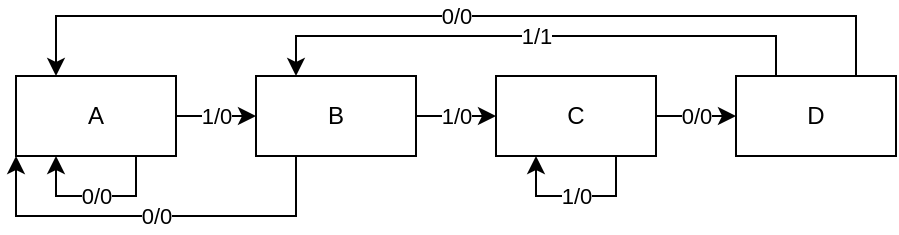 <mxfile version="28.0.7">
  <diagram name="Página-1" id="qncqGk2m5hp4nXA1f4li">
    <mxGraphModel dx="1026" dy="559" grid="1" gridSize="10" guides="1" tooltips="1" connect="1" arrows="1" fold="1" page="1" pageScale="1" pageWidth="827" pageHeight="1169" math="0" shadow="0">
      <root>
        <mxCell id="0" />
        <mxCell id="1" parent="0" />
        <mxCell id="_Bi8uQofXFCm6FVDYJ0g-1" value="0/0" style="edgeStyle=orthogonalEdgeStyle;rounded=0;orthogonalLoop=1;jettySize=auto;html=1;entryX=0;entryY=0.5;entryDx=0;entryDy=0;" edge="1" parent="1" source="_Bi8uQofXFCm6FVDYJ0g-2" target="_Bi8uQofXFCm6FVDYJ0g-3">
          <mxGeometry relative="1" as="geometry" />
        </mxCell>
        <mxCell id="_Bi8uQofXFCm6FVDYJ0g-2" value="C" style="rounded=0;whiteSpace=wrap;html=1;" vertex="1" parent="1">
          <mxGeometry x="450" y="200" width="80" height="40" as="geometry" />
        </mxCell>
        <mxCell id="_Bi8uQofXFCm6FVDYJ0g-12" value="1/1" style="edgeStyle=orthogonalEdgeStyle;rounded=0;orthogonalLoop=1;jettySize=auto;html=1;exitX=0.25;exitY=0;exitDx=0;exitDy=0;entryX=0.25;entryY=0;entryDx=0;entryDy=0;" edge="1" parent="1" source="_Bi8uQofXFCm6FVDYJ0g-3" target="_Bi8uQofXFCm6FVDYJ0g-5">
          <mxGeometry relative="1" as="geometry" />
        </mxCell>
        <mxCell id="_Bi8uQofXFCm6FVDYJ0g-13" value="0/0" style="edgeStyle=orthogonalEdgeStyle;rounded=0;orthogonalLoop=1;jettySize=auto;html=1;exitX=0.75;exitY=0;exitDx=0;exitDy=0;entryX=0.25;entryY=0;entryDx=0;entryDy=0;" edge="1" parent="1" source="_Bi8uQofXFCm6FVDYJ0g-3" target="_Bi8uQofXFCm6FVDYJ0g-7">
          <mxGeometry relative="1" as="geometry">
            <Array as="points">
              <mxPoint x="630" y="170" />
              <mxPoint x="230" y="170" />
            </Array>
          </mxGeometry>
        </mxCell>
        <mxCell id="_Bi8uQofXFCm6FVDYJ0g-3" value="D" style="rounded=0;whiteSpace=wrap;html=1;" vertex="1" parent="1">
          <mxGeometry x="570" y="200" width="80" height="40" as="geometry" />
        </mxCell>
        <mxCell id="_Bi8uQofXFCm6FVDYJ0g-4" value="1/0" style="edgeStyle=orthogonalEdgeStyle;rounded=0;orthogonalLoop=1;jettySize=auto;html=1;entryX=0;entryY=0.5;entryDx=0;entryDy=0;" edge="1" parent="1" source="_Bi8uQofXFCm6FVDYJ0g-5" target="_Bi8uQofXFCm6FVDYJ0g-2">
          <mxGeometry relative="1" as="geometry" />
        </mxCell>
        <mxCell id="_Bi8uQofXFCm6FVDYJ0g-15" value="0/0" style="edgeStyle=orthogonalEdgeStyle;rounded=0;orthogonalLoop=1;jettySize=auto;html=1;exitX=0.25;exitY=1;exitDx=0;exitDy=0;entryX=0;entryY=1;entryDx=0;entryDy=0;" edge="1" parent="1" source="_Bi8uQofXFCm6FVDYJ0g-5" target="_Bi8uQofXFCm6FVDYJ0g-7">
          <mxGeometry relative="1" as="geometry">
            <Array as="points">
              <mxPoint x="350" y="270" />
              <mxPoint x="210" y="270" />
            </Array>
          </mxGeometry>
        </mxCell>
        <mxCell id="_Bi8uQofXFCm6FVDYJ0g-5" value="B" style="rounded=0;whiteSpace=wrap;html=1;" vertex="1" parent="1">
          <mxGeometry x="330" y="200" width="80" height="40" as="geometry" />
        </mxCell>
        <mxCell id="_Bi8uQofXFCm6FVDYJ0g-6" value="1/0" style="edgeStyle=orthogonalEdgeStyle;rounded=0;orthogonalLoop=1;jettySize=auto;html=1;entryX=0;entryY=0.5;entryDx=0;entryDy=0;" edge="1" parent="1" source="_Bi8uQofXFCm6FVDYJ0g-7" target="_Bi8uQofXFCm6FVDYJ0g-5">
          <mxGeometry relative="1" as="geometry" />
        </mxCell>
        <mxCell id="_Bi8uQofXFCm6FVDYJ0g-7" value="A" style="rounded=0;whiteSpace=wrap;html=1;" vertex="1" parent="1">
          <mxGeometry x="210" y="200" width="80" height="40" as="geometry" />
        </mxCell>
        <mxCell id="_Bi8uQofXFCm6FVDYJ0g-14" value="0/0" style="edgeStyle=orthogonalEdgeStyle;rounded=0;orthogonalLoop=1;jettySize=auto;html=1;exitX=0.75;exitY=1;exitDx=0;exitDy=0;entryX=0.25;entryY=1;entryDx=0;entryDy=0;" edge="1" parent="1" source="_Bi8uQofXFCm6FVDYJ0g-7" target="_Bi8uQofXFCm6FVDYJ0g-7">
          <mxGeometry relative="1" as="geometry" />
        </mxCell>
        <mxCell id="_Bi8uQofXFCm6FVDYJ0g-16" value="1/0" style="edgeStyle=orthogonalEdgeStyle;rounded=0;orthogonalLoop=1;jettySize=auto;html=1;exitX=0.75;exitY=1;exitDx=0;exitDy=0;entryX=0.25;entryY=1;entryDx=0;entryDy=0;" edge="1" parent="1" source="_Bi8uQofXFCm6FVDYJ0g-2" target="_Bi8uQofXFCm6FVDYJ0g-2">
          <mxGeometry relative="1" as="geometry" />
        </mxCell>
      </root>
    </mxGraphModel>
  </diagram>
</mxfile>
